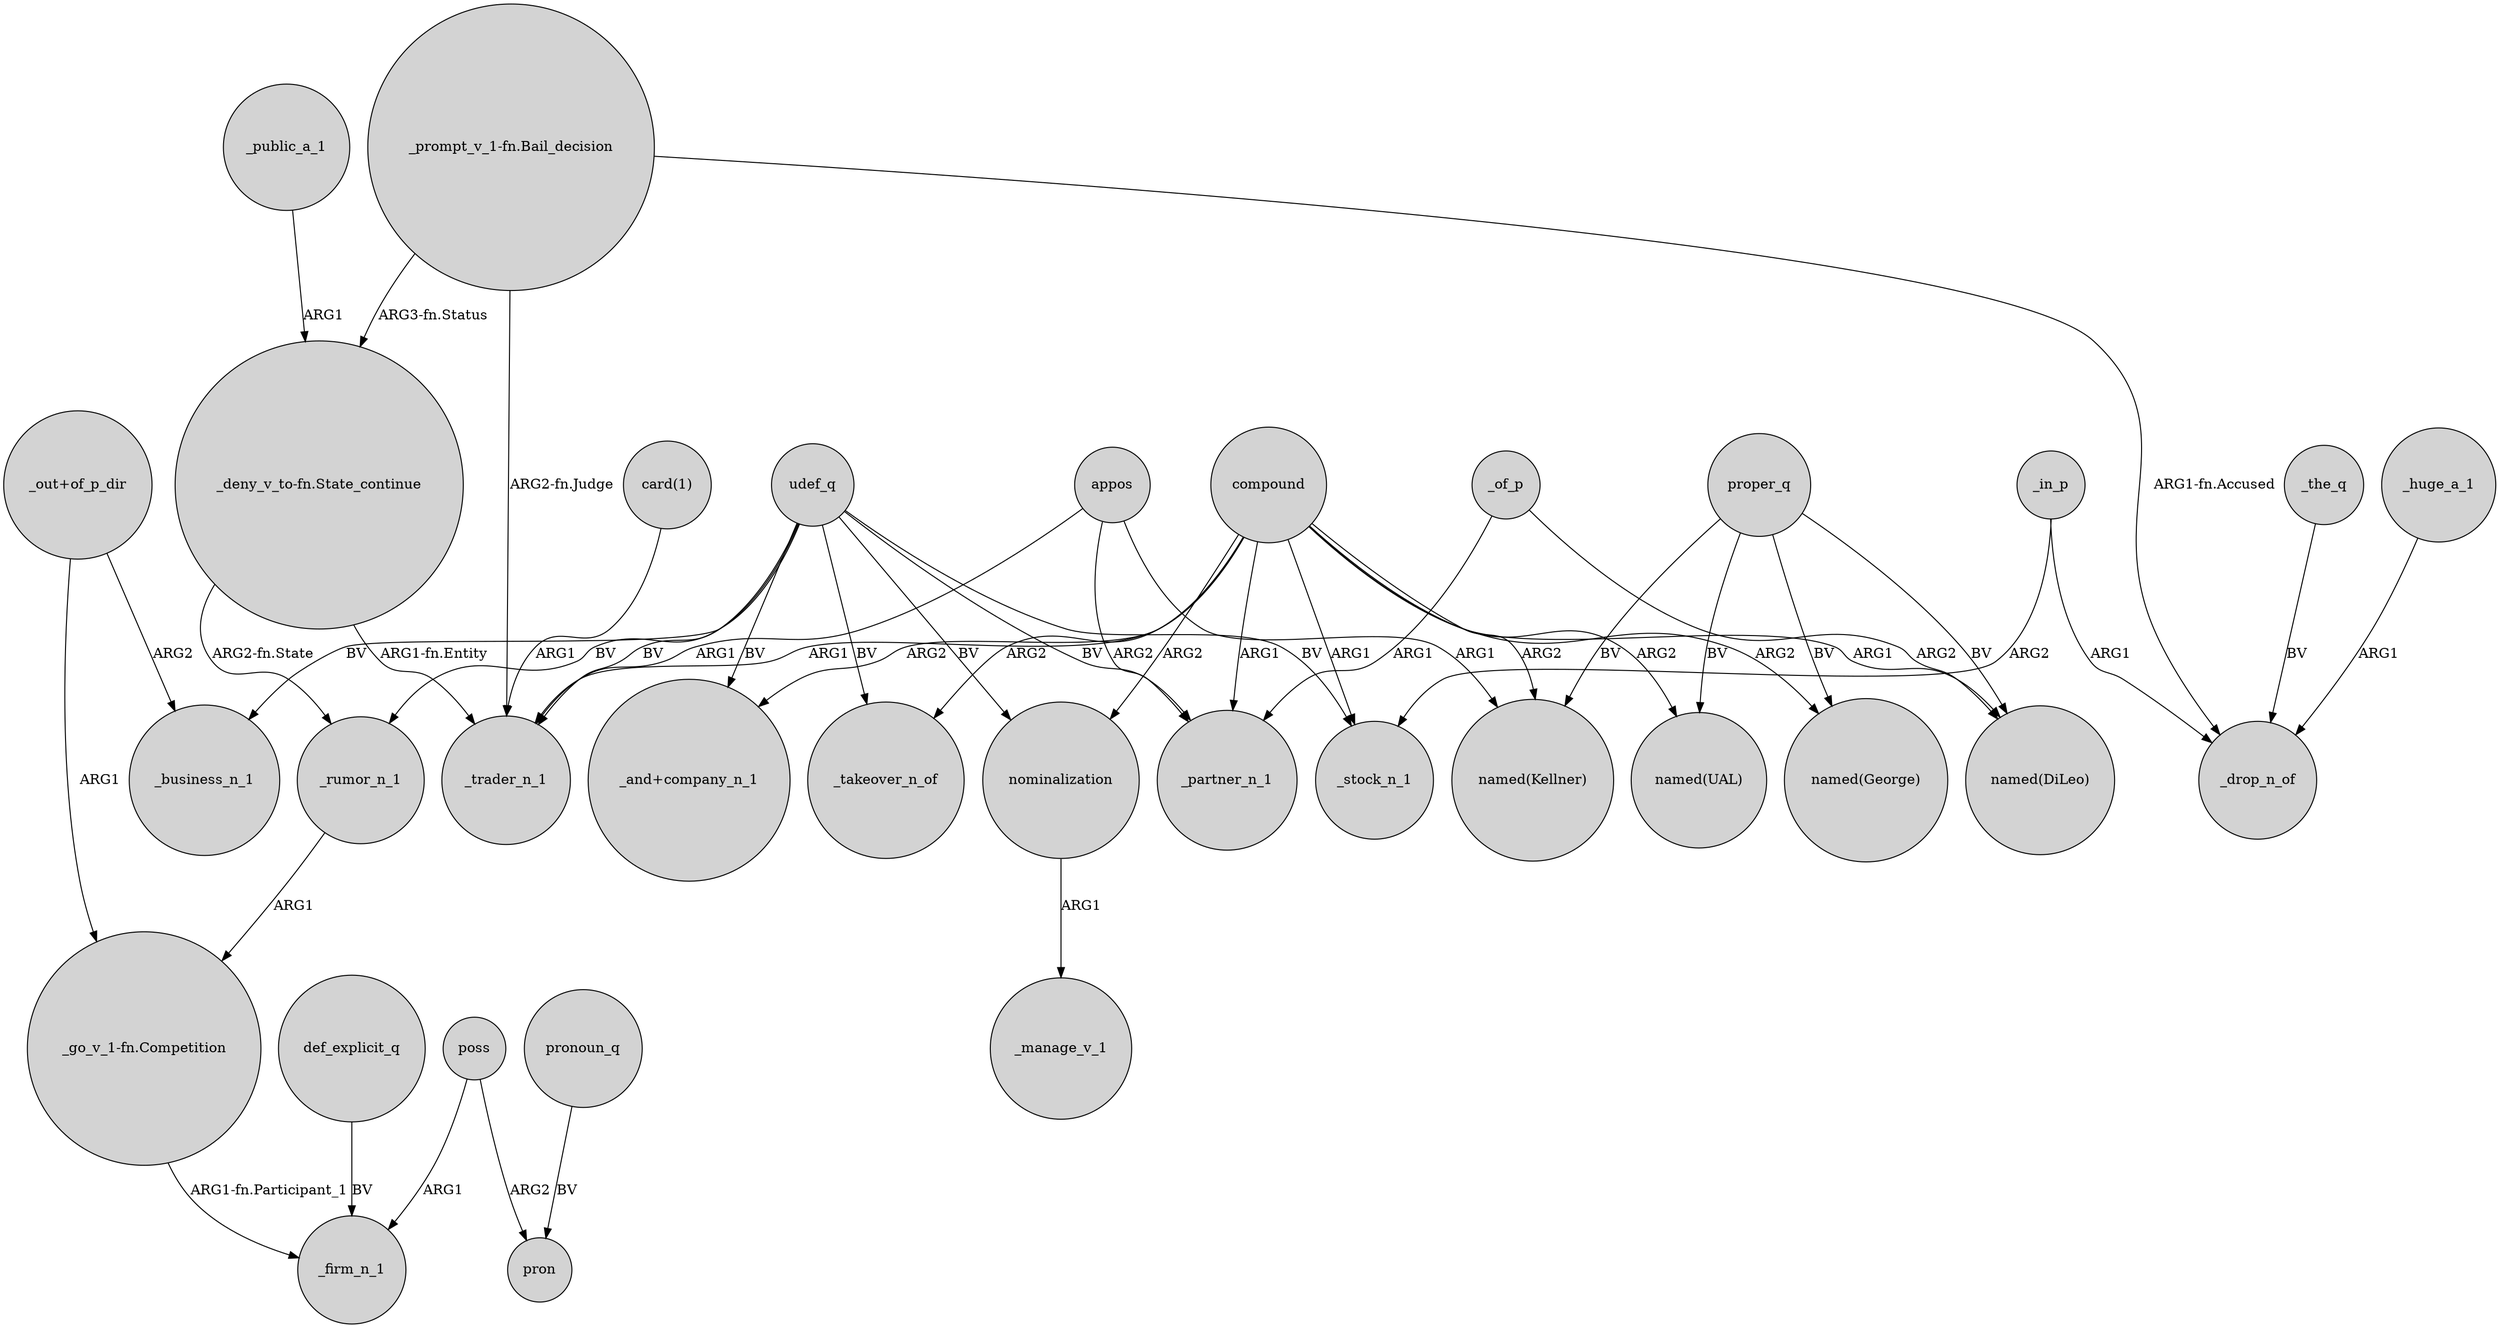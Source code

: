 digraph {
	node [shape=circle style=filled]
	"_go_v_1-fn.Competition" -> _firm_n_1 [label="ARG1-fn.Participant_1"]
	"card(1)" -> _trader_n_1 [label=ARG1]
	compound -> "_and+company_n_1" [label=ARG2]
	"_prompt_v_1-fn.Bail_decision" -> "_deny_v_to-fn.State_continue" [label="ARG3-fn.Status"]
	compound -> _trader_n_1 [label=ARG1]
	_public_a_1 -> "_deny_v_to-fn.State_continue" [label=ARG1]
	_of_p -> "named(DiLeo)" [label=ARG2]
	appos -> "named(Kellner)" [label=ARG1]
	udef_q -> nominalization [label=BV]
	"_prompt_v_1-fn.Bail_decision" -> _drop_n_of [label="ARG1-fn.Accused"]
	poss -> _firm_n_1 [label=ARG1]
	appos -> _partner_n_1 [label=ARG2]
	udef_q -> _business_n_1 [label=BV]
	compound -> "named(Kellner)" [label=ARG2]
	proper_q -> "named(DiLeo)" [label=BV]
	compound -> _stock_n_1 [label=ARG1]
	compound -> nominalization [label=ARG2]
	"_out+of_p_dir" -> "_go_v_1-fn.Competition" [label=ARG1]
	proper_q -> "named(UAL)" [label=BV]
	compound -> _partner_n_1 [label=ARG1]
	udef_q -> _takeover_n_of [label=BV]
	pronoun_q -> pron [label=BV]
	udef_q -> _trader_n_1 [label=BV]
	udef_q -> _partner_n_1 [label=BV]
	poss -> pron [label=ARG2]
	udef_q -> _stock_n_1 [label=BV]
	compound -> "named(DiLeo)" [label=ARG1]
	nominalization -> _manage_v_1 [label=ARG1]
	proper_q -> "named(Kellner)" [label=BV]
	"_prompt_v_1-fn.Bail_decision" -> _trader_n_1 [label="ARG2-fn.Judge"]
	_in_p -> _stock_n_1 [label=ARG2]
	_the_q -> _drop_n_of [label=BV]
	proper_q -> "named(George)" [label=BV]
	def_explicit_q -> _firm_n_1 [label=BV]
	"_deny_v_to-fn.State_continue" -> _trader_n_1 [label="ARG1-fn.Entity"]
	_in_p -> _drop_n_of [label=ARG1]
	_huge_a_1 -> _drop_n_of [label=ARG1]
	compound -> "named(UAL)" [label=ARG2]
	_rumor_n_1 -> "_go_v_1-fn.Competition" [label=ARG1]
	udef_q -> "_and+company_n_1" [label=BV]
	compound -> _takeover_n_of [label=ARG2]
	"_deny_v_to-fn.State_continue" -> _rumor_n_1 [label="ARG2-fn.State"]
	udef_q -> _rumor_n_1 [label=BV]
	_of_p -> _partner_n_1 [label=ARG1]
	appos -> _trader_n_1 [label=ARG1]
	compound -> "named(George)" [label=ARG2]
	"_out+of_p_dir" -> _business_n_1 [label=ARG2]
}
